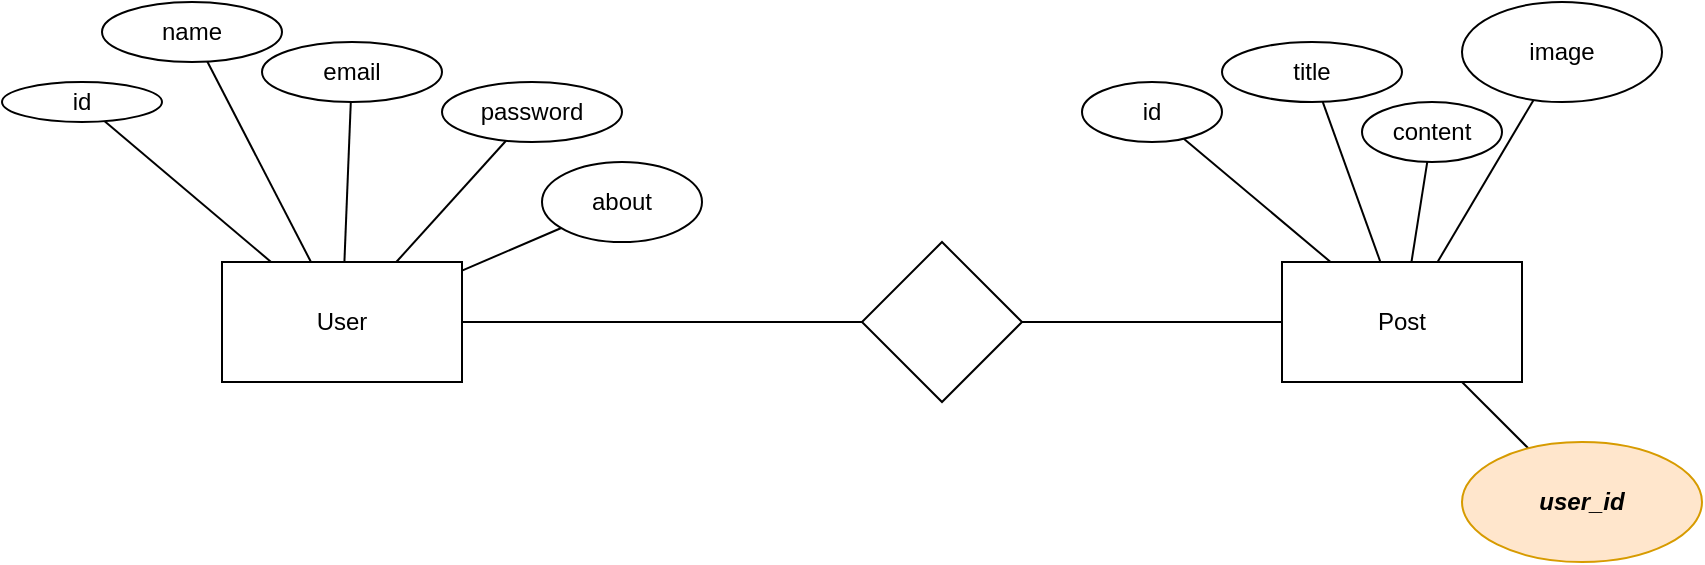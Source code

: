 <mxfile version="17.5.0" type="github"><diagram id="frrXoYDp3dL05OIRiK9n" name="Page-1"><mxGraphModel dx="868" dy="482" grid="1" gridSize="10" guides="1" tooltips="1" connect="1" arrows="1" fold="1" page="1" pageScale="1" pageWidth="827" pageHeight="1169" math="0" shadow="0"><root><mxCell id="0"/><mxCell id="1" parent="0"/><mxCell id="sv454o6MXFoVs3v43WV4-3" value="" style="rounded=0;orthogonalLoop=1;jettySize=auto;html=1;endArrow=none;endFill=0;" edge="1" parent="1" source="sv454o6MXFoVs3v43WV4-1" target="sv454o6MXFoVs3v43WV4-2"><mxGeometry relative="1" as="geometry"/></mxCell><mxCell id="sv454o6MXFoVs3v43WV4-6" value="" style="edgeStyle=none;rounded=0;orthogonalLoop=1;jettySize=auto;html=1;endArrow=none;endFill=0;" edge="1" parent="1" source="sv454o6MXFoVs3v43WV4-1" target="sv454o6MXFoVs3v43WV4-5"><mxGeometry relative="1" as="geometry"/></mxCell><mxCell id="sv454o6MXFoVs3v43WV4-8" value="" style="edgeStyle=none;rounded=0;orthogonalLoop=1;jettySize=auto;html=1;endArrow=none;endFill=0;" edge="1" parent="1" source="sv454o6MXFoVs3v43WV4-1" target="sv454o6MXFoVs3v43WV4-7"><mxGeometry relative="1" as="geometry"/></mxCell><mxCell id="sv454o6MXFoVs3v43WV4-10" value="" style="edgeStyle=none;rounded=0;orthogonalLoop=1;jettySize=auto;html=1;endArrow=none;endFill=0;" edge="1" parent="1" source="sv454o6MXFoVs3v43WV4-1" target="sv454o6MXFoVs3v43WV4-9"><mxGeometry relative="1" as="geometry"/></mxCell><mxCell id="sv454o6MXFoVs3v43WV4-12" value="" style="edgeStyle=none;rounded=0;orthogonalLoop=1;jettySize=auto;html=1;endArrow=none;endFill=0;" edge="1" parent="1" source="sv454o6MXFoVs3v43WV4-1" target="sv454o6MXFoVs3v43WV4-11"><mxGeometry relative="1" as="geometry"/></mxCell><mxCell id="sv454o6MXFoVs3v43WV4-14" value="" style="edgeStyle=none;rounded=1;orthogonalLoop=1;jettySize=auto;html=1;strokeColor=default;endArrow=none;endFill=0;" edge="1" parent="1" source="sv454o6MXFoVs3v43WV4-1" target="sv454o6MXFoVs3v43WV4-13"><mxGeometry relative="1" as="geometry"/></mxCell><mxCell id="sv454o6MXFoVs3v43WV4-1" value="User" style="rounded=0;whiteSpace=wrap;html=1;" vertex="1" parent="1"><mxGeometry x="110" y="160" width="120" height="60" as="geometry"/></mxCell><mxCell id="sv454o6MXFoVs3v43WV4-2" value="id" style="ellipse;whiteSpace=wrap;html=1;rounded=0;" vertex="1" parent="1"><mxGeometry y="70" width="80" height="20" as="geometry"/></mxCell><mxCell id="sv454o6MXFoVs3v43WV4-5" value="name" style="ellipse;whiteSpace=wrap;html=1;rounded=0;" vertex="1" parent="1"><mxGeometry x="50" y="30" width="90" height="30" as="geometry"/></mxCell><mxCell id="sv454o6MXFoVs3v43WV4-7" value="email" style="ellipse;whiteSpace=wrap;html=1;rounded=0;" vertex="1" parent="1"><mxGeometry x="130" y="50" width="90" height="30" as="geometry"/></mxCell><mxCell id="sv454o6MXFoVs3v43WV4-9" value="password" style="ellipse;whiteSpace=wrap;html=1;rounded=0;" vertex="1" parent="1"><mxGeometry x="220" y="70" width="90" height="30" as="geometry"/></mxCell><mxCell id="sv454o6MXFoVs3v43WV4-11" value="about" style="ellipse;whiteSpace=wrap;html=1;rounded=0;" vertex="1" parent="1"><mxGeometry x="270" y="110" width="80" height="40" as="geometry"/></mxCell><mxCell id="sv454o6MXFoVs3v43WV4-13" value="" style="rhombus;whiteSpace=wrap;html=1;rounded=0;" vertex="1" parent="1"><mxGeometry x="430" y="150" width="80" height="80" as="geometry"/></mxCell><mxCell id="sv454o6MXFoVs3v43WV4-17" value="" style="edgeStyle=none;rounded=0;orthogonalLoop=1;jettySize=auto;html=1;endArrow=none;endFill=0;" edge="1" parent="1" source="sv454o6MXFoVs3v43WV4-15" target="sv454o6MXFoVs3v43WV4-16"><mxGeometry relative="1" as="geometry"/></mxCell><mxCell id="sv454o6MXFoVs3v43WV4-19" value="" style="edgeStyle=none;rounded=0;orthogonalLoop=1;jettySize=auto;html=1;endArrow=none;endFill=0;" edge="1" parent="1" source="sv454o6MXFoVs3v43WV4-15" target="sv454o6MXFoVs3v43WV4-18"><mxGeometry relative="1" as="geometry"/></mxCell><mxCell id="sv454o6MXFoVs3v43WV4-22" value="" style="edgeStyle=none;rounded=0;orthogonalLoop=1;jettySize=auto;html=1;endArrow=none;endFill=0;" edge="1" parent="1" source="sv454o6MXFoVs3v43WV4-15" target="sv454o6MXFoVs3v43WV4-21"><mxGeometry relative="1" as="geometry"/></mxCell><mxCell id="sv454o6MXFoVs3v43WV4-24" value="" style="edgeStyle=none;rounded=0;orthogonalLoop=1;jettySize=auto;html=1;endArrow=none;endFill=0;" edge="1" parent="1" source="sv454o6MXFoVs3v43WV4-15" target="sv454o6MXFoVs3v43WV4-23"><mxGeometry relative="1" as="geometry"/></mxCell><mxCell id="sv454o6MXFoVs3v43WV4-27" value="" style="edgeStyle=none;rounded=1;orthogonalLoop=1;jettySize=auto;html=1;endArrow=none;endFill=0;strokeColor=default;" edge="1" parent="1" source="sv454o6MXFoVs3v43WV4-15" target="sv454o6MXFoVs3v43WV4-26"><mxGeometry relative="1" as="geometry"/></mxCell><mxCell id="sv454o6MXFoVs3v43WV4-15" value="Post" style="rounded=0;whiteSpace=wrap;html=1;" vertex="1" parent="1"><mxGeometry x="640" y="160" width="120" height="60" as="geometry"/></mxCell><mxCell id="sv454o6MXFoVs3v43WV4-16" value="id" style="ellipse;whiteSpace=wrap;html=1;rounded=0;" vertex="1" parent="1"><mxGeometry x="540" y="70" width="70" height="30" as="geometry"/></mxCell><mxCell id="sv454o6MXFoVs3v43WV4-18" value="title" style="ellipse;whiteSpace=wrap;html=1;rounded=0;" vertex="1" parent="1"><mxGeometry x="610" y="50" width="90" height="30" as="geometry"/></mxCell><mxCell id="sv454o6MXFoVs3v43WV4-21" value="content" style="ellipse;whiteSpace=wrap;html=1;rounded=0;" vertex="1" parent="1"><mxGeometry x="680" y="80" width="70" height="30" as="geometry"/></mxCell><mxCell id="sv454o6MXFoVs3v43WV4-23" value="image" style="ellipse;whiteSpace=wrap;html=1;rounded=0;" vertex="1" parent="1"><mxGeometry x="730" y="30" width="100" height="50" as="geometry"/></mxCell><mxCell id="sv454o6MXFoVs3v43WV4-26" value="&lt;i&gt;user_id&lt;/i&gt;" style="ellipse;whiteSpace=wrap;html=1;rounded=0;fillColor=#ffe6cc;strokeColor=#d79b00;fontStyle=1" vertex="1" parent="1"><mxGeometry x="730" y="250" width="120" height="60" as="geometry"/></mxCell><mxCell id="sv454o6MXFoVs3v43WV4-29" value="" style="endArrow=none;html=1;rounded=1;strokeColor=default;exitX=1;exitY=0.5;exitDx=0;exitDy=0;entryX=0;entryY=0.5;entryDx=0;entryDy=0;" edge="1" parent="1" source="sv454o6MXFoVs3v43WV4-13" target="sv454o6MXFoVs3v43WV4-15"><mxGeometry width="50" height="50" relative="1" as="geometry"><mxPoint x="540" y="220" as="sourcePoint"/><mxPoint x="590" y="170" as="targetPoint"/></mxGeometry></mxCell></root></mxGraphModel></diagram></mxfile>